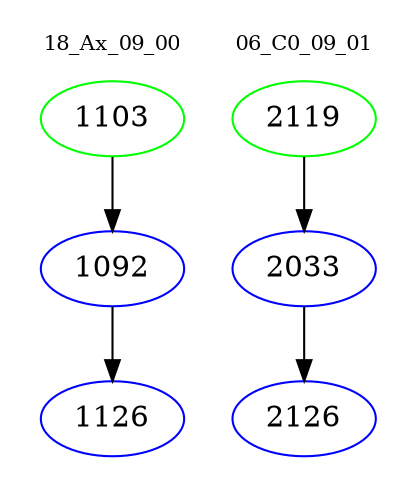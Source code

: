 digraph{
subgraph cluster_0 {
color = white
label = "18_Ax_09_00";
fontsize=10;
T0_1103 [label="1103", color="green"]
T0_1103 -> T0_1092 [color="black"]
T0_1092 [label="1092", color="blue"]
T0_1092 -> T0_1126 [color="black"]
T0_1126 [label="1126", color="blue"]
}
subgraph cluster_1 {
color = white
label = "06_C0_09_01";
fontsize=10;
T1_2119 [label="2119", color="green"]
T1_2119 -> T1_2033 [color="black"]
T1_2033 [label="2033", color="blue"]
T1_2033 -> T1_2126 [color="black"]
T1_2126 [label="2126", color="blue"]
}
}
